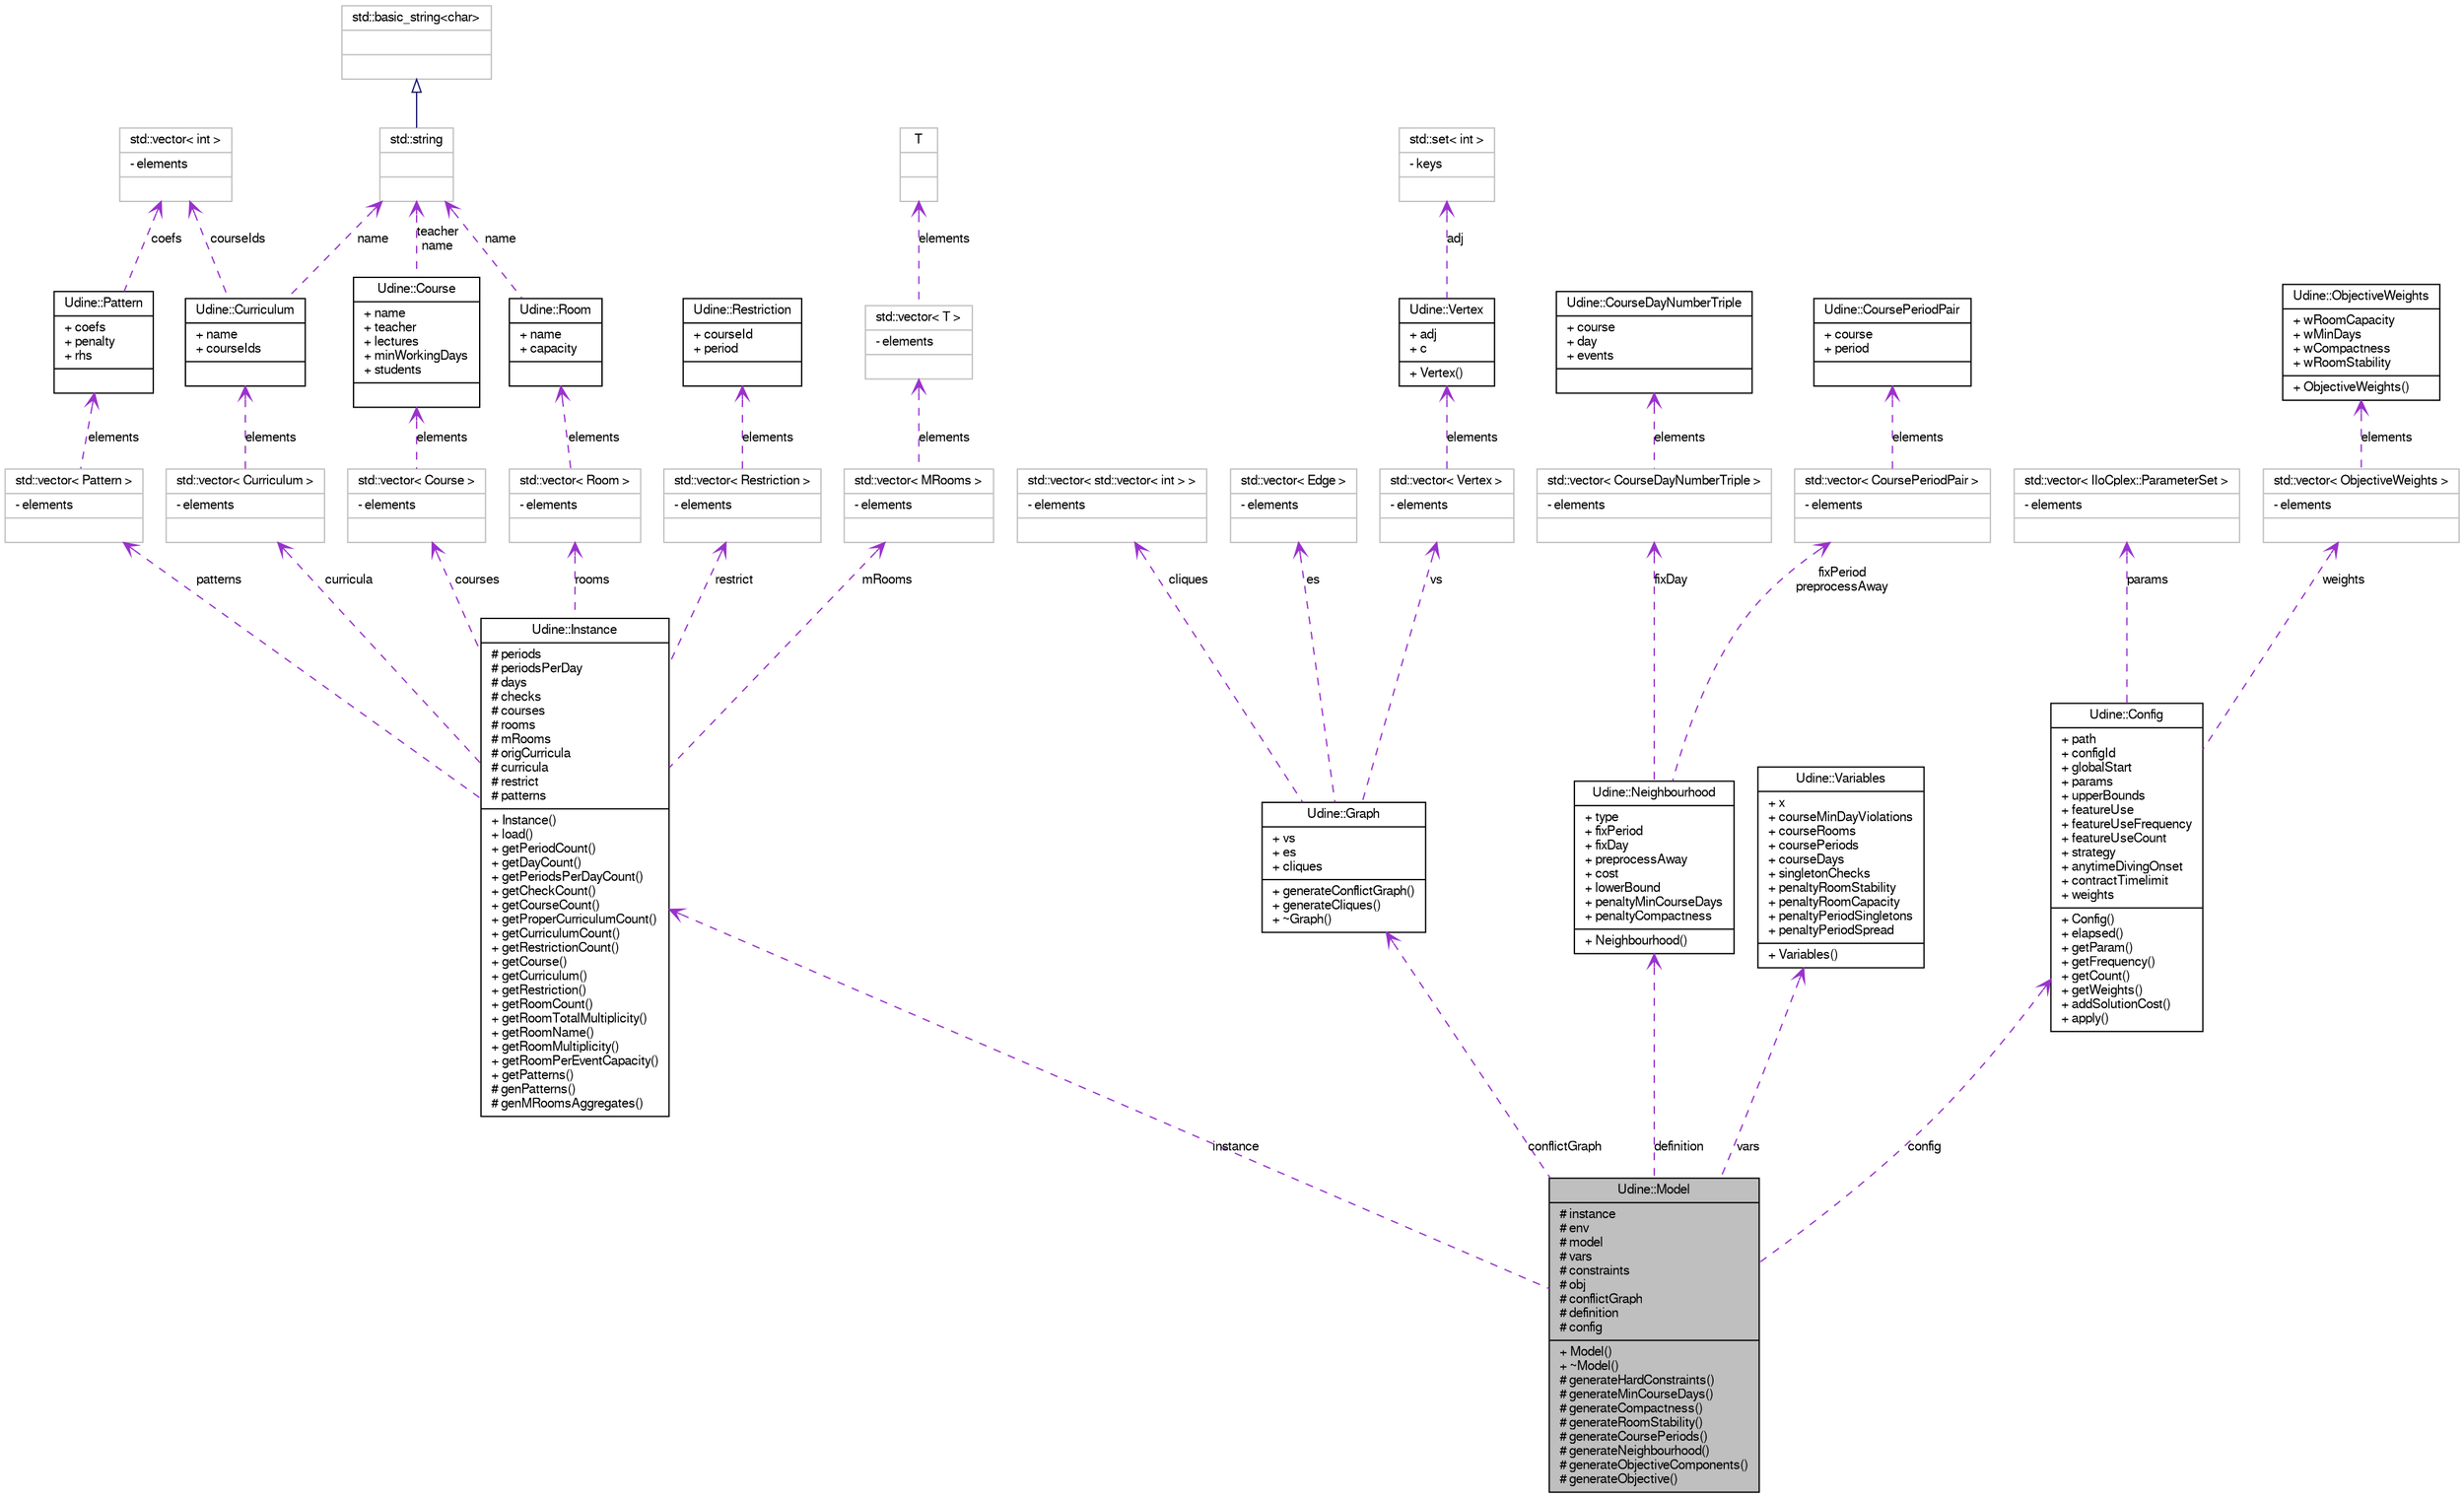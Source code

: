 digraph G
{
  edge [fontname="FreeSans",fontsize="10",labelfontname="FreeSans",labelfontsize="10"];
  node [fontname="FreeSans",fontsize="10",shape=record];
  Node1 [label="{Udine::Model\n|# instance\l# env\l# model\l# vars\l# constraints\l# obj\l# conflictGraph\l# definition\l# config\l|+ Model()\l+ ~Model()\l# generateHardConstraints()\l# generateMinCourseDays()\l# generateCompactness()\l# generateRoomStability()\l# generateCoursePeriods()\l# generateNeighbourhood()\l# generateObjectiveComponents()\l# generateObjective()\l}",height=0.2,width=0.4,color="black", fillcolor="grey75", style="filled" fontcolor="black"];
  Node2 -> Node1 [dir=back,color="darkorchid3",fontsize="10",style="dashed",label="instance",arrowtail="open",fontname="FreeSans"];
  Node2 [label="{Udine::Instance\n|# periods\l# periodsPerDay\l# days\l# checks\l# courses\l# rooms\l# mRooms\l# origCurricula\l# curricula\l# restrict\l# patterns\l|+ Instance()\l+ load()\l+ getPeriodCount()\l+ getDayCount()\l+ getPeriodsPerDayCount()\l+ getCheckCount()\l+ getCourseCount()\l+ getProperCurriculumCount()\l+ getCurriculumCount()\l+ getRestrictionCount()\l+ getCourse()\l+ getCurriculum()\l+ getRestriction()\l+ getRoomCount()\l+ getRoomTotalMultiplicity()\l+ getRoomName()\l+ getRoomMultiplicity()\l+ getRoomPerEventCapacity()\l+ getPatterns()\l# genPatterns()\l# genMRoomsAggregates()\l}",height=0.2,width=0.4,color="black", fillcolor="white", style="filled",URL="$class_udine_1_1_instance.html"];
  Node3 -> Node2 [dir=back,color="darkorchid3",fontsize="10",style="dashed",label="courses",arrowtail="open",fontname="FreeSans"];
  Node3 [label="{std::vector\< Course \>\n|- elements\l|}",height=0.2,width=0.4,color="grey75", fillcolor="white", style="filled"];
  Node4 -> Node3 [dir=back,color="darkorchid3",fontsize="10",style="dashed",label="elements",arrowtail="open",fontname="FreeSans"];
  Node4 [label="{Udine::Course\n|+ name\l+ teacher\l+ lectures\l+ minWorkingDays\l+ students\l|}",height=0.2,width=0.4,color="black", fillcolor="white", style="filled",URL="$struct_udine_1_1_course.html"];
  Node5 -> Node4 [dir=back,color="darkorchid3",fontsize="10",style="dashed",label="teacher\nname",arrowtail="open",fontname="FreeSans"];
  Node5 [label="{std::string\n||}",height=0.2,width=0.4,color="grey75", fillcolor="white", style="filled",tooltip="STL class."];
  Node6 -> Node5 [dir=back,color="midnightblue",fontsize="10",style="solid",arrowtail="empty",fontname="FreeSans"];
  Node6 [label="{std::basic_string\<char\>\n||}",height=0.2,width=0.4,color="grey75", fillcolor="white", style="filled",tooltip="STL class."];
  Node7 -> Node2 [dir=back,color="darkorchid3",fontsize="10",style="dashed",label="patterns",arrowtail="open",fontname="FreeSans"];
  Node7 [label="{std::vector\< Pattern \>\n|- elements\l|}",height=0.2,width=0.4,color="grey75", fillcolor="white", style="filled"];
  Node8 -> Node7 [dir=back,color="darkorchid3",fontsize="10",style="dashed",label="elements",arrowtail="open",fontname="FreeSans"];
  Node8 [label="{Udine::Pattern\n|+ coefs\l+ penalty\l+ rhs\l|}",height=0.2,width=0.4,color="black", fillcolor="white", style="filled",URL="$struct_udine_1_1_pattern.html"];
  Node9 -> Node8 [dir=back,color="darkorchid3",fontsize="10",style="dashed",label="coefs",arrowtail="open",fontname="FreeSans"];
  Node9 [label="{std::vector\< int \>\n|- elements\l|}",height=0.2,width=0.4,color="grey75", fillcolor="white", style="filled"];
  Node10 -> Node2 [dir=back,color="darkorchid3",fontsize="10",style="dashed",label="restrict",arrowtail="open",fontname="FreeSans"];
  Node10 [label="{std::vector\< Restriction \>\n|- elements\l|}",height=0.2,width=0.4,color="grey75", fillcolor="white", style="filled"];
  Node11 -> Node10 [dir=back,color="darkorchid3",fontsize="10",style="dashed",label="elements",arrowtail="open",fontname="FreeSans"];
  Node11 [label="{Udine::Restriction\n|+ courseId\l+ period\l|}",height=0.2,width=0.4,color="black", fillcolor="white", style="filled",URL="$struct_udine_1_1_restriction.html"];
  Node12 -> Node2 [dir=back,color="darkorchid3",fontsize="10",style="dashed",label="mRooms",arrowtail="open",fontname="FreeSans"];
  Node12 [label="{std::vector\< MRooms \>\n|- elements\l|}",height=0.2,width=0.4,color="grey75", fillcolor="white", style="filled"];
  Node13 -> Node12 [dir=back,color="darkorchid3",fontsize="10",style="dashed",label="elements",arrowtail="open",fontname="FreeSans"];
  Node13 [label="{std::vector\< T \>\n|- elements\l|}",height=0.2,width=0.4,color="grey75", fillcolor="white", style="filled",tooltip="STL class."];
  Node14 -> Node13 [dir=back,color="darkorchid3",fontsize="10",style="dashed",label="elements",arrowtail="open",fontname="FreeSans"];
  Node14 [label="{T\n||}",height=0.2,width=0.4,color="grey75", fillcolor="white", style="filled"];
  Node15 -> Node2 [dir=back,color="darkorchid3",fontsize="10",style="dashed",label="curricula",arrowtail="open",fontname="FreeSans"];
  Node15 [label="{std::vector\< Curriculum \>\n|- elements\l|}",height=0.2,width=0.4,color="grey75", fillcolor="white", style="filled"];
  Node16 -> Node15 [dir=back,color="darkorchid3",fontsize="10",style="dashed",label="elements",arrowtail="open",fontname="FreeSans"];
  Node16 [label="{Udine::Curriculum\n|+ name\l+ courseIds\l|}",height=0.2,width=0.4,color="black", fillcolor="white", style="filled",URL="$struct_udine_1_1_curriculum.html"];
  Node5 -> Node16 [dir=back,color="darkorchid3",fontsize="10",style="dashed",label="name",arrowtail="open",fontname="FreeSans"];
  Node9 -> Node16 [dir=back,color="darkorchid3",fontsize="10",style="dashed",label="courseIds",arrowtail="open",fontname="FreeSans"];
  Node17 -> Node2 [dir=back,color="darkorchid3",fontsize="10",style="dashed",label="rooms",arrowtail="open",fontname="FreeSans"];
  Node17 [label="{std::vector\< Room \>\n|- elements\l|}",height=0.2,width=0.4,color="grey75", fillcolor="white", style="filled"];
  Node18 -> Node17 [dir=back,color="darkorchid3",fontsize="10",style="dashed",label="elements",arrowtail="open",fontname="FreeSans"];
  Node18 [label="{Udine::Room\n|+ name\l+ capacity\l|}",height=0.2,width=0.4,color="black", fillcolor="white", style="filled",URL="$struct_udine_1_1_room.html"];
  Node5 -> Node18 [dir=back,color="darkorchid3",fontsize="10",style="dashed",label="name",arrowtail="open",fontname="FreeSans"];
  Node19 -> Node1 [dir=back,color="darkorchid3",fontsize="10",style="dashed",label="conflictGraph",arrowtail="open",fontname="FreeSans"];
  Node19 [label="{Udine::Graph\n|+ vs\l+ es\l+ cliques\l|+ generateConflictGraph()\l+ generateCliques()\l+ ~Graph()\l}",height=0.2,width=0.4,color="black", fillcolor="white", style="filled",URL="$class_udine_1_1_graph.html"];
  Node20 -> Node19 [dir=back,color="darkorchid3",fontsize="10",style="dashed",label="cliques",arrowtail="open",fontname="FreeSans"];
  Node20 [label="{std::vector\< std::vector\< int \> \>\n|- elements\l|}",height=0.2,width=0.4,color="grey75", fillcolor="white", style="filled"];
  Node21 -> Node19 [dir=back,color="darkorchid3",fontsize="10",style="dashed",label="es",arrowtail="open",fontname="FreeSans"];
  Node21 [label="{std::vector\< Edge \>\n|- elements\l|}",height=0.2,width=0.4,color="grey75", fillcolor="white", style="filled"];
  Node22 -> Node19 [dir=back,color="darkorchid3",fontsize="10",style="dashed",label="vs",arrowtail="open",fontname="FreeSans"];
  Node22 [label="{std::vector\< Vertex \>\n|- elements\l|}",height=0.2,width=0.4,color="grey75", fillcolor="white", style="filled"];
  Node23 -> Node22 [dir=back,color="darkorchid3",fontsize="10",style="dashed",label="elements",arrowtail="open",fontname="FreeSans"];
  Node23 [label="{Udine::Vertex\n|+ adj\l+ c\l|+ Vertex()\l}",height=0.2,width=0.4,color="black", fillcolor="white", style="filled",URL="$class_udine_1_1_vertex.html"];
  Node24 -> Node23 [dir=back,color="darkorchid3",fontsize="10",style="dashed",label="adj",arrowtail="open",fontname="FreeSans"];
  Node24 [label="{std::set\< int \>\n|- keys\l|}",height=0.2,width=0.4,color="grey75", fillcolor="white", style="filled"];
  Node25 -> Node1 [dir=back,color="darkorchid3",fontsize="10",style="dashed",label="definition",arrowtail="open",fontname="FreeSans"];
  Node25 [label="{Udine::Neighbourhood\n|+ type\l+ fixPeriod\l+ fixDay\l+ preprocessAway\l+ cost\l+ lowerBound\l+ penaltyMinCourseDays\l+ penaltyCompactness\l|+ Neighbourhood()\l}",height=0.2,width=0.4,color="black", fillcolor="white", style="filled",URL="$struct_udine_1_1_neighbourhood.html"];
  Node26 -> Node25 [dir=back,color="darkorchid3",fontsize="10",style="dashed",label="fixDay",arrowtail="open",fontname="FreeSans"];
  Node26 [label="{std::vector\< CourseDayNumberTriple \>\n|- elements\l|}",height=0.2,width=0.4,color="grey75", fillcolor="white", style="filled"];
  Node27 -> Node26 [dir=back,color="darkorchid3",fontsize="10",style="dashed",label="elements",arrowtail="open",fontname="FreeSans"];
  Node27 [label="{Udine::CourseDayNumberTriple\n|+ course\l+ day\l+ events\l|}",height=0.2,width=0.4,color="black", fillcolor="white", style="filled",URL="$struct_udine_1_1_course_day_number_triple.html"];
  Node28 -> Node25 [dir=back,color="darkorchid3",fontsize="10",style="dashed",label="fixPeriod\npreprocessAway",arrowtail="open",fontname="FreeSans"];
  Node28 [label="{std::vector\< CoursePeriodPair \>\n|- elements\l|}",height=0.2,width=0.4,color="grey75", fillcolor="white", style="filled"];
  Node29 -> Node28 [dir=back,color="darkorchid3",fontsize="10",style="dashed",label="elements",arrowtail="open",fontname="FreeSans"];
  Node29 [label="{Udine::CoursePeriodPair\n|+ course\l+ period\l|}",height=0.2,width=0.4,color="black", fillcolor="white", style="filled",URL="$struct_udine_1_1_course_period_pair.html"];
  Node30 -> Node1 [dir=back,color="darkorchid3",fontsize="10",style="dashed",label="vars",arrowtail="open",fontname="FreeSans"];
  Node30 [label="{Udine::Variables\n|+ x\l+ courseMinDayViolations\l+ courseRooms\l+ coursePeriods\l+ courseDays\l+ singletonChecks\l+ penaltyRoomStability\l+ penaltyRoomCapacity\l+ penaltyPeriodSingletons\l+ penaltyPeriodSpread\l|+ Variables()\l}",height=0.2,width=0.4,color="black", fillcolor="white", style="filled",URL="$struct_udine_1_1_variables.html"];
  Node31 -> Node1 [dir=back,color="darkorchid3",fontsize="10",style="dashed",label="config",arrowtail="open",fontname="FreeSans"];
  Node31 [label="{Udine::Config\n|+ path\l+ configId\l+ globalStart\l+ params\l+ upperBounds\l+ featureUse\l+ featureUseFrequency\l+ featureUseCount\l+ strategy\l+ anytimeDivingOnset\l+ contractTimelimit\l+ weights\l|+ Config()\l+ elapsed()\l+ getParam()\l+ getFrequency()\l+ getCount()\l+ getWeights()\l+ addSolutionCost()\l+ apply()\l}",height=0.2,width=0.4,color="black", fillcolor="white", style="filled",URL="$struct_udine_1_1_config.html"];
  Node32 -> Node31 [dir=back,color="darkorchid3",fontsize="10",style="dashed",label="params",arrowtail="open",fontname="FreeSans"];
  Node32 [label="{std::vector\< IloCplex::ParameterSet \>\n|- elements\l|}",height=0.2,width=0.4,color="grey75", fillcolor="white", style="filled"];
  Node33 -> Node31 [dir=back,color="darkorchid3",fontsize="10",style="dashed",label="weights",arrowtail="open",fontname="FreeSans"];
  Node33 [label="{std::vector\< ObjectiveWeights \>\n|- elements\l|}",height=0.2,width=0.4,color="grey75", fillcolor="white", style="filled"];
  Node34 -> Node33 [dir=back,color="darkorchid3",fontsize="10",style="dashed",label="elements",arrowtail="open",fontname="FreeSans"];
  Node34 [label="{Udine::ObjectiveWeights\n|+ wRoomCapacity\l+ wMinDays\l+ wCompactness\l+ wRoomStability\l|+ ObjectiveWeights()\l}",height=0.2,width=0.4,color="black", fillcolor="white", style="filled",URL="$struct_udine_1_1_objective_weights.html"];
}
